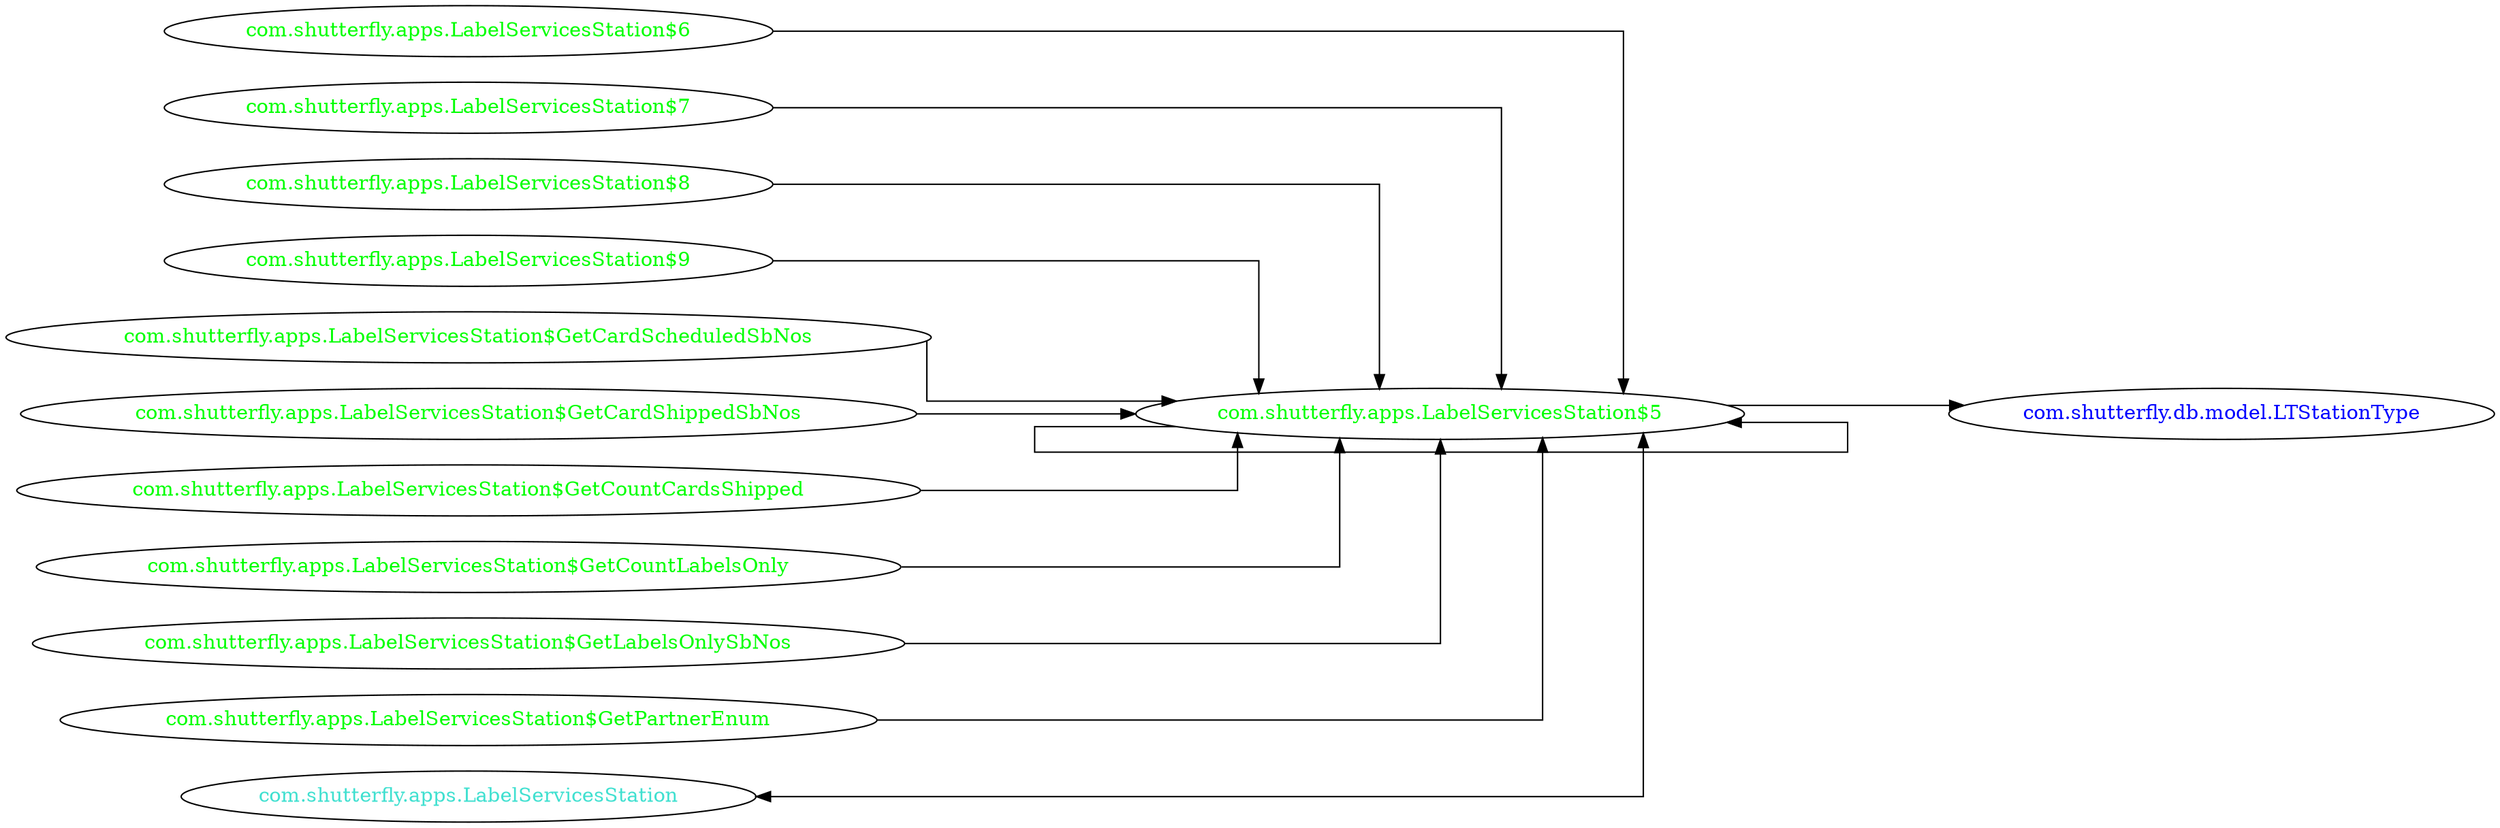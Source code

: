 digraph dependencyGraph {
 concentrate=true;
 ranksep="2.0";
 rankdir="LR"; 
 splines="ortho";
"com.shutterfly.apps.LabelServicesStation$5" [fontcolor="red"];
"com.shutterfly.db.model.LTStationType" [ fontcolor="blue" ];
"com.shutterfly.apps.LabelServicesStation$5"->"com.shutterfly.db.model.LTStationType";
"com.shutterfly.apps.LabelServicesStation$5" [ fontcolor="green" ];
"com.shutterfly.apps.LabelServicesStation$5"->"com.shutterfly.apps.LabelServicesStation$5";
"com.shutterfly.apps.LabelServicesStation$6" [ fontcolor="green" ];
"com.shutterfly.apps.LabelServicesStation$6"->"com.shutterfly.apps.LabelServicesStation$5";
"com.shutterfly.apps.LabelServicesStation$7" [ fontcolor="green" ];
"com.shutterfly.apps.LabelServicesStation$7"->"com.shutterfly.apps.LabelServicesStation$5";
"com.shutterfly.apps.LabelServicesStation$8" [ fontcolor="green" ];
"com.shutterfly.apps.LabelServicesStation$8"->"com.shutterfly.apps.LabelServicesStation$5";
"com.shutterfly.apps.LabelServicesStation$9" [ fontcolor="green" ];
"com.shutterfly.apps.LabelServicesStation$9"->"com.shutterfly.apps.LabelServicesStation$5";
"com.shutterfly.apps.LabelServicesStation$GetCardScheduledSbNos" [ fontcolor="green" ];
"com.shutterfly.apps.LabelServicesStation$GetCardScheduledSbNos"->"com.shutterfly.apps.LabelServicesStation$5";
"com.shutterfly.apps.LabelServicesStation$GetCardShippedSbNos" [ fontcolor="green" ];
"com.shutterfly.apps.LabelServicesStation$GetCardShippedSbNos"->"com.shutterfly.apps.LabelServicesStation$5";
"com.shutterfly.apps.LabelServicesStation$GetCountCardsShipped" [ fontcolor="green" ];
"com.shutterfly.apps.LabelServicesStation$GetCountCardsShipped"->"com.shutterfly.apps.LabelServicesStation$5";
"com.shutterfly.apps.LabelServicesStation$GetCountLabelsOnly" [ fontcolor="green" ];
"com.shutterfly.apps.LabelServicesStation$GetCountLabelsOnly"->"com.shutterfly.apps.LabelServicesStation$5";
"com.shutterfly.apps.LabelServicesStation$GetLabelsOnlySbNos" [ fontcolor="green" ];
"com.shutterfly.apps.LabelServicesStation$GetLabelsOnlySbNos"->"com.shutterfly.apps.LabelServicesStation$5";
"com.shutterfly.apps.LabelServicesStation$GetPartnerEnum" [ fontcolor="green" ];
"com.shutterfly.apps.LabelServicesStation$GetPartnerEnum"->"com.shutterfly.apps.LabelServicesStation$5";
"com.shutterfly.apps.LabelServicesStation" [ fontcolor="turquoise" ];
"com.shutterfly.apps.LabelServicesStation"->"com.shutterfly.apps.LabelServicesStation$5" [dir=both];
}
